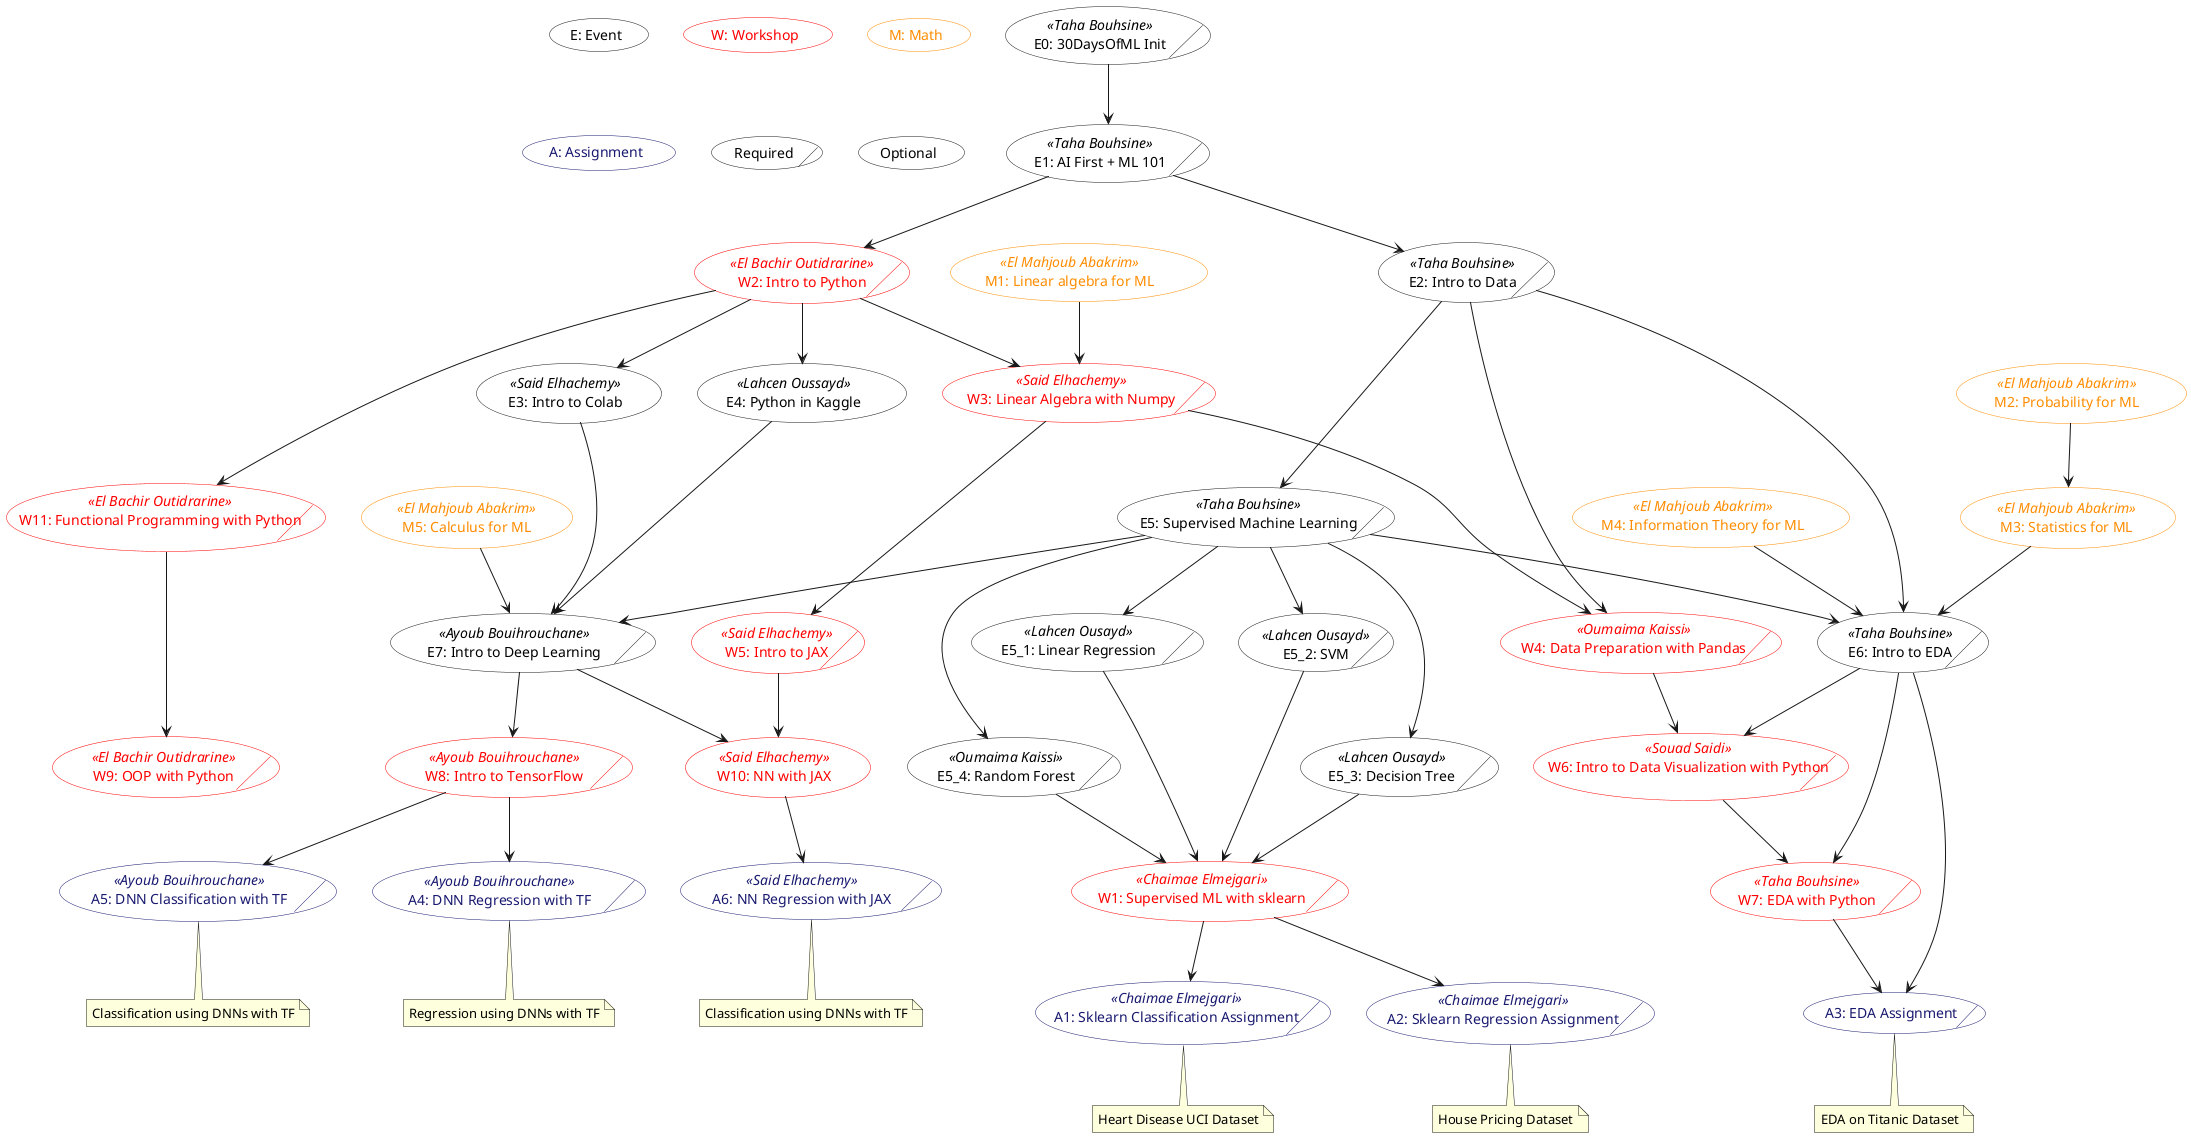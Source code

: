 @startuml "MLStart"

skinparam usecase {
BackgroundColor transparent
shadowing false
}

(E: Event)
(W: Workshop) #line:red;text:red
(M: Math) #line:darkorange;text:darkorange
(A: Assignment) #line:MidnightBlue;text:MidnightBlue

(E0: 30DaysOfML Init)/ as E0 <<Taha Bouhsine>>
(E1: AI First + ML 101)/ as E1 <<Taha Bouhsine>>

(E2: Intro to Data)/ as E2 <<Taha Bouhsine>>
(E3: Intro to Colab) as E3 <<Said Elhachemy>>
(E4: Python in Kaggle) as E4 << Lahcen Oussayd >>
(E5: Supervised Machine Learning)/ as E5 <<Taha Bouhsine>>
(E5_1: Linear Regression)/ as E5_1 <<Lahcen Ousayd>>
(E5_2: SVM)/ as E5_2 <<Lahcen Ousayd>>
(E5_3: Decision Tree)/ as E5_3 <<Lahcen Ousayd>>
(E5_4: Random Forest)/ as E5_4 <<Oumaima Kaissi>>
(E6: Intro to EDA)/ as E6 <<Taha Bouhsine>>
(E7: Intro to Deep Learning)/ as E7 << Ayoub Bouihrouchane >>




(W1: Supervised ML with sklearn)/ as W1 << Chaimae Elmejgari>> #line:red;text:red 
(W2: Intro to Python)/ as W2 <<El Bachir Outidrarine>> #line:red;text:red
(W3: Linear Algebra with Numpy)/ as W3 <<Said Elhachemy>> #line:red;text:red
(W4: Data Preparation with Pandas)/ as W4 <<Oumaima Kaissi>> #line:red;text:red
(W5: Intro to JAX)/ as W5 <<Said Elhachemy>> #line:red;text:red
(W6: Intro to Data Visualization with Python)/ as W6 <<Souad Saidi>> #line:red;text:red
(W7: EDA with Python)/ as W7 <<Taha Bouhsine>> #line:red;text:red
(W8: Intro to TensorFlow)/ as W8 << Ayoub Bouihrouchane >> #line:red;text:red 
(W9: OOP with Python)/ as W9 << El Bachir Outidrarine>>#line:red;text:red
(W10: NN with JAX) as W10 <<Said Elhachemy>> #line:red;text:red
(W11: Functional Programming with Python)/ as W11 <<El Bachir Outidrarine>> #line:red;text:red


(M1: Linear algebra for ML) as M1 << El Mahjoub Abakrim >> #line:darkorange;text:darkorange
(M2: Probability for ML) as M2 << El Mahjoub Abakrim >> #line:darkorange;text:darkorange
(M3: Statistics for ML) as M3 << El Mahjoub Abakrim >> #line:darkorange;text:darkorange
(M5: Calculus for ML) as M5 << El Mahjoub Abakrim >> #line:darkorange;text:darkorange 
(M4: Information Theory for ML) as M4 << El Mahjoub Abakrim >> #line:darkorange;text:darkorange

(A1: Sklearn Classification Assignment)/ as A1 <<Chaimae Elmejgari>> #line:MidnightBlue;text:MidnightBlue
note bottom [[http://GDSCUIZ.github.io]]
Heart Disease UCI Dataset
end note

(A2: Sklearn Regression Assignment)/ as A2 <<Chaimae Elmejgari>> #line:MidnightBlue;text:MidnightBlue
note bottom [[http://GDSCUIZ.github.io]]
House Pricing Dataset
end note

(A3: EDA Assignment)/ as A3 #line:MidnightBlue;text:MidnightBlue
note bottom [[http://GDSCUIZ.github.io]]
EDA on Titanic Dataset
end note

(A4: DNN Regression with TF)/ as A4 <<Ayoub Bouihrouchane>> #line:MidnightBlue;text:MidnightBlue
note bottom [[http://GDSCUIZ.github.io]]
Regression using DNNs with TF
end note

(A5: DNN Classification with TF)/ as A5 <<Ayoub Bouihrouchane>> #line:MidnightBlue;text:MidnightBlue
note bottom [[http://GDSCUIZ.github.io]]
Classification using DNNs with TF
end note

(A6: NN Regression with JAX)/ as A6 <<Said Elhachemy>> #line:MidnightBlue;text:MidnightBlue
note bottom [[http://GDSCUIZ.github.io]]
Classification using DNNs with TF
end note

M1 --> W3

M2 --> M3

M3 --> E6
M4 --> E6

M5 --> E7

E0 --> E1

E1 --> W2
E1 --> E2

E2 ---> E5
E2 --> W4
E2 ---> E6

E3 --> E7

E4 --> E7

E5 --> E7
E5 --> E6
E5 --> E5_1
E5 --> E5_2
E5 ---> E5_3
E5 ---> E5_4
E5_1 --> W1
E5_2 --> W1
E5_3 --> W1
E5_4 --> W1


E6 --> A3
E6 --> W7
E6 --> W6

E7 --> W8
E7 --> W10


W1 --> A1
W1 --> A2

W2 --> E4
W2 --> E3
W2 --> W3
W2 ---> W11

W3 ---> W4
W3 --> W5

W4 --> W6

W5 --> W10

W6 --> W7

W7 --> A3

W8 --> A4
W8 --> A5

W11 ---> W9

W10 --> A6

(Required)/
(Optional)
@enduml
